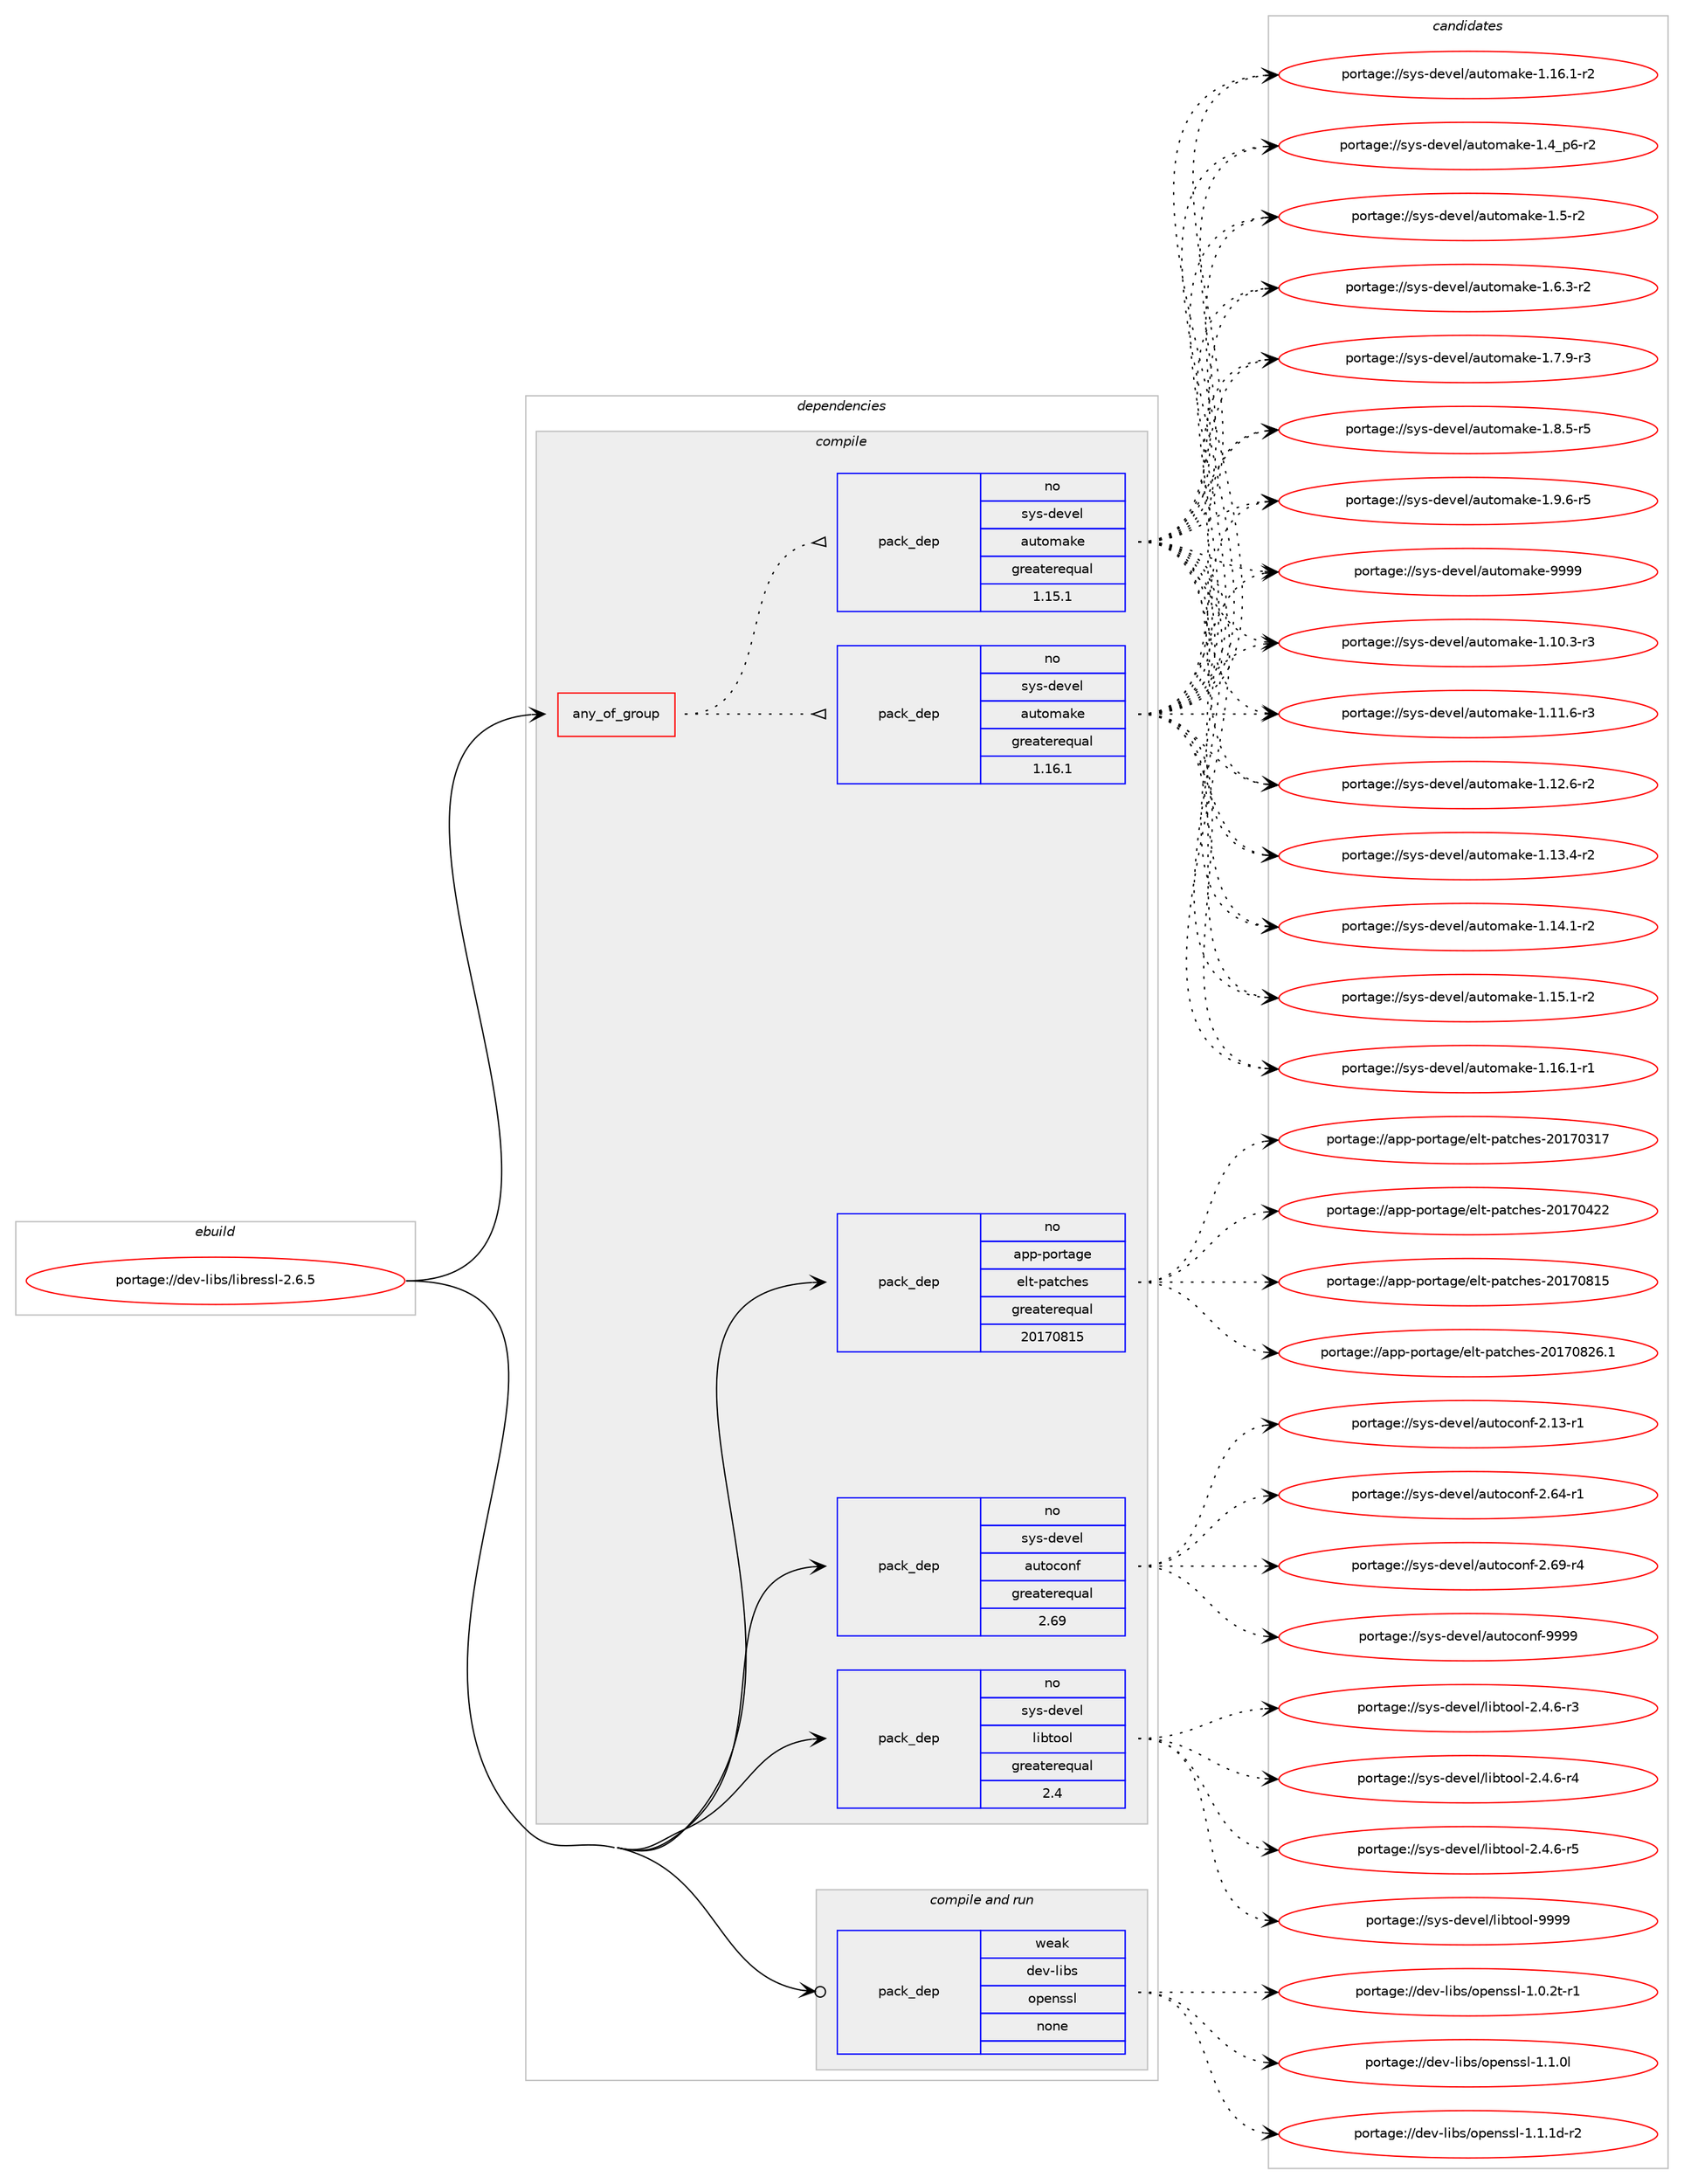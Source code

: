 digraph prolog {

# *************
# Graph options
# *************

newrank=true;
concentrate=true;
compound=true;
graph [rankdir=LR,fontname=Helvetica,fontsize=10,ranksep=1.5];#, ranksep=2.5, nodesep=0.2];
edge  [arrowhead=vee];
node  [fontname=Helvetica,fontsize=10];

# **********
# The ebuild
# **********

subgraph cluster_leftcol {
color=gray;
rank=same;
label=<<i>ebuild</i>>;
id [label="portage://dev-libs/libressl-2.6.5", color=red, width=4, href="../dev-libs/libressl-2.6.5.svg"];
}

# ****************
# The dependencies
# ****************

subgraph cluster_midcol {
color=gray;
label=<<i>dependencies</i>>;
subgraph cluster_compile {
fillcolor="#eeeeee";
style=filled;
label=<<i>compile</i>>;
subgraph any2993 {
dependency102094 [label=<<TABLE BORDER="0" CELLBORDER="1" CELLSPACING="0" CELLPADDING="4"><TR><TD CELLPADDING="10">any_of_group</TD></TR></TABLE>>, shape=none, color=red];subgraph pack77679 {
dependency102095 [label=<<TABLE BORDER="0" CELLBORDER="1" CELLSPACING="0" CELLPADDING="4" WIDTH="220"><TR><TD ROWSPAN="6" CELLPADDING="30">pack_dep</TD></TR><TR><TD WIDTH="110">no</TD></TR><TR><TD>sys-devel</TD></TR><TR><TD>automake</TD></TR><TR><TD>greaterequal</TD></TR><TR><TD>1.16.1</TD></TR></TABLE>>, shape=none, color=blue];
}
dependency102094:e -> dependency102095:w [weight=20,style="dotted",arrowhead="oinv"];
subgraph pack77680 {
dependency102096 [label=<<TABLE BORDER="0" CELLBORDER="1" CELLSPACING="0" CELLPADDING="4" WIDTH="220"><TR><TD ROWSPAN="6" CELLPADDING="30">pack_dep</TD></TR><TR><TD WIDTH="110">no</TD></TR><TR><TD>sys-devel</TD></TR><TR><TD>automake</TD></TR><TR><TD>greaterequal</TD></TR><TR><TD>1.15.1</TD></TR></TABLE>>, shape=none, color=blue];
}
dependency102094:e -> dependency102096:w [weight=20,style="dotted",arrowhead="oinv"];
}
id:e -> dependency102094:w [weight=20,style="solid",arrowhead="vee"];
subgraph pack77681 {
dependency102097 [label=<<TABLE BORDER="0" CELLBORDER="1" CELLSPACING="0" CELLPADDING="4" WIDTH="220"><TR><TD ROWSPAN="6" CELLPADDING="30">pack_dep</TD></TR><TR><TD WIDTH="110">no</TD></TR><TR><TD>app-portage</TD></TR><TR><TD>elt-patches</TD></TR><TR><TD>greaterequal</TD></TR><TR><TD>20170815</TD></TR></TABLE>>, shape=none, color=blue];
}
id:e -> dependency102097:w [weight=20,style="solid",arrowhead="vee"];
subgraph pack77682 {
dependency102098 [label=<<TABLE BORDER="0" CELLBORDER="1" CELLSPACING="0" CELLPADDING="4" WIDTH="220"><TR><TD ROWSPAN="6" CELLPADDING="30">pack_dep</TD></TR><TR><TD WIDTH="110">no</TD></TR><TR><TD>sys-devel</TD></TR><TR><TD>autoconf</TD></TR><TR><TD>greaterequal</TD></TR><TR><TD>2.69</TD></TR></TABLE>>, shape=none, color=blue];
}
id:e -> dependency102098:w [weight=20,style="solid",arrowhead="vee"];
subgraph pack77683 {
dependency102099 [label=<<TABLE BORDER="0" CELLBORDER="1" CELLSPACING="0" CELLPADDING="4" WIDTH="220"><TR><TD ROWSPAN="6" CELLPADDING="30">pack_dep</TD></TR><TR><TD WIDTH="110">no</TD></TR><TR><TD>sys-devel</TD></TR><TR><TD>libtool</TD></TR><TR><TD>greaterequal</TD></TR><TR><TD>2.4</TD></TR></TABLE>>, shape=none, color=blue];
}
id:e -> dependency102099:w [weight=20,style="solid",arrowhead="vee"];
}
subgraph cluster_compileandrun {
fillcolor="#eeeeee";
style=filled;
label=<<i>compile and run</i>>;
subgraph pack77684 {
dependency102100 [label=<<TABLE BORDER="0" CELLBORDER="1" CELLSPACING="0" CELLPADDING="4" WIDTH="220"><TR><TD ROWSPAN="6" CELLPADDING="30">pack_dep</TD></TR><TR><TD WIDTH="110">weak</TD></TR><TR><TD>dev-libs</TD></TR><TR><TD>openssl</TD></TR><TR><TD>none</TD></TR><TR><TD></TD></TR></TABLE>>, shape=none, color=blue];
}
id:e -> dependency102100:w [weight=20,style="solid",arrowhead="odotvee"];
}
subgraph cluster_run {
fillcolor="#eeeeee";
style=filled;
label=<<i>run</i>>;
}
}

# **************
# The candidates
# **************

subgraph cluster_choices {
rank=same;
color=gray;
label=<<i>candidates</i>>;

subgraph choice77679 {
color=black;
nodesep=1;
choiceportage11512111545100101118101108479711711611110997107101454946494846514511451 [label="portage://sys-devel/automake-1.10.3-r3", color=red, width=4,href="../sys-devel/automake-1.10.3-r3.svg"];
choiceportage11512111545100101118101108479711711611110997107101454946494946544511451 [label="portage://sys-devel/automake-1.11.6-r3", color=red, width=4,href="../sys-devel/automake-1.11.6-r3.svg"];
choiceportage11512111545100101118101108479711711611110997107101454946495046544511450 [label="portage://sys-devel/automake-1.12.6-r2", color=red, width=4,href="../sys-devel/automake-1.12.6-r2.svg"];
choiceportage11512111545100101118101108479711711611110997107101454946495146524511450 [label="portage://sys-devel/automake-1.13.4-r2", color=red, width=4,href="../sys-devel/automake-1.13.4-r2.svg"];
choiceportage11512111545100101118101108479711711611110997107101454946495246494511450 [label="portage://sys-devel/automake-1.14.1-r2", color=red, width=4,href="../sys-devel/automake-1.14.1-r2.svg"];
choiceportage11512111545100101118101108479711711611110997107101454946495346494511450 [label="portage://sys-devel/automake-1.15.1-r2", color=red, width=4,href="../sys-devel/automake-1.15.1-r2.svg"];
choiceportage11512111545100101118101108479711711611110997107101454946495446494511449 [label="portage://sys-devel/automake-1.16.1-r1", color=red, width=4,href="../sys-devel/automake-1.16.1-r1.svg"];
choiceportage11512111545100101118101108479711711611110997107101454946495446494511450 [label="portage://sys-devel/automake-1.16.1-r2", color=red, width=4,href="../sys-devel/automake-1.16.1-r2.svg"];
choiceportage115121115451001011181011084797117116111109971071014549465295112544511450 [label="portage://sys-devel/automake-1.4_p6-r2", color=red, width=4,href="../sys-devel/automake-1.4_p6-r2.svg"];
choiceportage11512111545100101118101108479711711611110997107101454946534511450 [label="portage://sys-devel/automake-1.5-r2", color=red, width=4,href="../sys-devel/automake-1.5-r2.svg"];
choiceportage115121115451001011181011084797117116111109971071014549465446514511450 [label="portage://sys-devel/automake-1.6.3-r2", color=red, width=4,href="../sys-devel/automake-1.6.3-r2.svg"];
choiceportage115121115451001011181011084797117116111109971071014549465546574511451 [label="portage://sys-devel/automake-1.7.9-r3", color=red, width=4,href="../sys-devel/automake-1.7.9-r3.svg"];
choiceportage115121115451001011181011084797117116111109971071014549465646534511453 [label="portage://sys-devel/automake-1.8.5-r5", color=red, width=4,href="../sys-devel/automake-1.8.5-r5.svg"];
choiceportage115121115451001011181011084797117116111109971071014549465746544511453 [label="portage://sys-devel/automake-1.9.6-r5", color=red, width=4,href="../sys-devel/automake-1.9.6-r5.svg"];
choiceportage115121115451001011181011084797117116111109971071014557575757 [label="portage://sys-devel/automake-9999", color=red, width=4,href="../sys-devel/automake-9999.svg"];
dependency102095:e -> choiceportage11512111545100101118101108479711711611110997107101454946494846514511451:w [style=dotted,weight="100"];
dependency102095:e -> choiceportage11512111545100101118101108479711711611110997107101454946494946544511451:w [style=dotted,weight="100"];
dependency102095:e -> choiceportage11512111545100101118101108479711711611110997107101454946495046544511450:w [style=dotted,weight="100"];
dependency102095:e -> choiceportage11512111545100101118101108479711711611110997107101454946495146524511450:w [style=dotted,weight="100"];
dependency102095:e -> choiceportage11512111545100101118101108479711711611110997107101454946495246494511450:w [style=dotted,weight="100"];
dependency102095:e -> choiceportage11512111545100101118101108479711711611110997107101454946495346494511450:w [style=dotted,weight="100"];
dependency102095:e -> choiceportage11512111545100101118101108479711711611110997107101454946495446494511449:w [style=dotted,weight="100"];
dependency102095:e -> choiceportage11512111545100101118101108479711711611110997107101454946495446494511450:w [style=dotted,weight="100"];
dependency102095:e -> choiceportage115121115451001011181011084797117116111109971071014549465295112544511450:w [style=dotted,weight="100"];
dependency102095:e -> choiceportage11512111545100101118101108479711711611110997107101454946534511450:w [style=dotted,weight="100"];
dependency102095:e -> choiceportage115121115451001011181011084797117116111109971071014549465446514511450:w [style=dotted,weight="100"];
dependency102095:e -> choiceportage115121115451001011181011084797117116111109971071014549465546574511451:w [style=dotted,weight="100"];
dependency102095:e -> choiceportage115121115451001011181011084797117116111109971071014549465646534511453:w [style=dotted,weight="100"];
dependency102095:e -> choiceportage115121115451001011181011084797117116111109971071014549465746544511453:w [style=dotted,weight="100"];
dependency102095:e -> choiceportage115121115451001011181011084797117116111109971071014557575757:w [style=dotted,weight="100"];
}
subgraph choice77680 {
color=black;
nodesep=1;
choiceportage11512111545100101118101108479711711611110997107101454946494846514511451 [label="portage://sys-devel/automake-1.10.3-r3", color=red, width=4,href="../sys-devel/automake-1.10.3-r3.svg"];
choiceportage11512111545100101118101108479711711611110997107101454946494946544511451 [label="portage://sys-devel/automake-1.11.6-r3", color=red, width=4,href="../sys-devel/automake-1.11.6-r3.svg"];
choiceportage11512111545100101118101108479711711611110997107101454946495046544511450 [label="portage://sys-devel/automake-1.12.6-r2", color=red, width=4,href="../sys-devel/automake-1.12.6-r2.svg"];
choiceportage11512111545100101118101108479711711611110997107101454946495146524511450 [label="portage://sys-devel/automake-1.13.4-r2", color=red, width=4,href="../sys-devel/automake-1.13.4-r2.svg"];
choiceportage11512111545100101118101108479711711611110997107101454946495246494511450 [label="portage://sys-devel/automake-1.14.1-r2", color=red, width=4,href="../sys-devel/automake-1.14.1-r2.svg"];
choiceportage11512111545100101118101108479711711611110997107101454946495346494511450 [label="portage://sys-devel/automake-1.15.1-r2", color=red, width=4,href="../sys-devel/automake-1.15.1-r2.svg"];
choiceportage11512111545100101118101108479711711611110997107101454946495446494511449 [label="portage://sys-devel/automake-1.16.1-r1", color=red, width=4,href="../sys-devel/automake-1.16.1-r1.svg"];
choiceportage11512111545100101118101108479711711611110997107101454946495446494511450 [label="portage://sys-devel/automake-1.16.1-r2", color=red, width=4,href="../sys-devel/automake-1.16.1-r2.svg"];
choiceportage115121115451001011181011084797117116111109971071014549465295112544511450 [label="portage://sys-devel/automake-1.4_p6-r2", color=red, width=4,href="../sys-devel/automake-1.4_p6-r2.svg"];
choiceportage11512111545100101118101108479711711611110997107101454946534511450 [label="portage://sys-devel/automake-1.5-r2", color=red, width=4,href="../sys-devel/automake-1.5-r2.svg"];
choiceportage115121115451001011181011084797117116111109971071014549465446514511450 [label="portage://sys-devel/automake-1.6.3-r2", color=red, width=4,href="../sys-devel/automake-1.6.3-r2.svg"];
choiceportage115121115451001011181011084797117116111109971071014549465546574511451 [label="portage://sys-devel/automake-1.7.9-r3", color=red, width=4,href="../sys-devel/automake-1.7.9-r3.svg"];
choiceportage115121115451001011181011084797117116111109971071014549465646534511453 [label="portage://sys-devel/automake-1.8.5-r5", color=red, width=4,href="../sys-devel/automake-1.8.5-r5.svg"];
choiceportage115121115451001011181011084797117116111109971071014549465746544511453 [label="portage://sys-devel/automake-1.9.6-r5", color=red, width=4,href="../sys-devel/automake-1.9.6-r5.svg"];
choiceportage115121115451001011181011084797117116111109971071014557575757 [label="portage://sys-devel/automake-9999", color=red, width=4,href="../sys-devel/automake-9999.svg"];
dependency102096:e -> choiceportage11512111545100101118101108479711711611110997107101454946494846514511451:w [style=dotted,weight="100"];
dependency102096:e -> choiceportage11512111545100101118101108479711711611110997107101454946494946544511451:w [style=dotted,weight="100"];
dependency102096:e -> choiceportage11512111545100101118101108479711711611110997107101454946495046544511450:w [style=dotted,weight="100"];
dependency102096:e -> choiceportage11512111545100101118101108479711711611110997107101454946495146524511450:w [style=dotted,weight="100"];
dependency102096:e -> choiceportage11512111545100101118101108479711711611110997107101454946495246494511450:w [style=dotted,weight="100"];
dependency102096:e -> choiceportage11512111545100101118101108479711711611110997107101454946495346494511450:w [style=dotted,weight="100"];
dependency102096:e -> choiceportage11512111545100101118101108479711711611110997107101454946495446494511449:w [style=dotted,weight="100"];
dependency102096:e -> choiceportage11512111545100101118101108479711711611110997107101454946495446494511450:w [style=dotted,weight="100"];
dependency102096:e -> choiceportage115121115451001011181011084797117116111109971071014549465295112544511450:w [style=dotted,weight="100"];
dependency102096:e -> choiceportage11512111545100101118101108479711711611110997107101454946534511450:w [style=dotted,weight="100"];
dependency102096:e -> choiceportage115121115451001011181011084797117116111109971071014549465446514511450:w [style=dotted,weight="100"];
dependency102096:e -> choiceportage115121115451001011181011084797117116111109971071014549465546574511451:w [style=dotted,weight="100"];
dependency102096:e -> choiceportage115121115451001011181011084797117116111109971071014549465646534511453:w [style=dotted,weight="100"];
dependency102096:e -> choiceportage115121115451001011181011084797117116111109971071014549465746544511453:w [style=dotted,weight="100"];
dependency102096:e -> choiceportage115121115451001011181011084797117116111109971071014557575757:w [style=dotted,weight="100"];
}
subgraph choice77681 {
color=black;
nodesep=1;
choiceportage97112112451121111141169710310147101108116451129711699104101115455048495548514955 [label="portage://app-portage/elt-patches-20170317", color=red, width=4,href="../app-portage/elt-patches-20170317.svg"];
choiceportage97112112451121111141169710310147101108116451129711699104101115455048495548525050 [label="portage://app-portage/elt-patches-20170422", color=red, width=4,href="../app-portage/elt-patches-20170422.svg"];
choiceportage97112112451121111141169710310147101108116451129711699104101115455048495548564953 [label="portage://app-portage/elt-patches-20170815", color=red, width=4,href="../app-portage/elt-patches-20170815.svg"];
choiceportage971121124511211111411697103101471011081164511297116991041011154550484955485650544649 [label="portage://app-portage/elt-patches-20170826.1", color=red, width=4,href="../app-portage/elt-patches-20170826.1.svg"];
dependency102097:e -> choiceportage97112112451121111141169710310147101108116451129711699104101115455048495548514955:w [style=dotted,weight="100"];
dependency102097:e -> choiceportage97112112451121111141169710310147101108116451129711699104101115455048495548525050:w [style=dotted,weight="100"];
dependency102097:e -> choiceportage97112112451121111141169710310147101108116451129711699104101115455048495548564953:w [style=dotted,weight="100"];
dependency102097:e -> choiceportage971121124511211111411697103101471011081164511297116991041011154550484955485650544649:w [style=dotted,weight="100"];
}
subgraph choice77682 {
color=black;
nodesep=1;
choiceportage1151211154510010111810110847971171161119911111010245504649514511449 [label="portage://sys-devel/autoconf-2.13-r1", color=red, width=4,href="../sys-devel/autoconf-2.13-r1.svg"];
choiceportage1151211154510010111810110847971171161119911111010245504654524511449 [label="portage://sys-devel/autoconf-2.64-r1", color=red, width=4,href="../sys-devel/autoconf-2.64-r1.svg"];
choiceportage1151211154510010111810110847971171161119911111010245504654574511452 [label="portage://sys-devel/autoconf-2.69-r4", color=red, width=4,href="../sys-devel/autoconf-2.69-r4.svg"];
choiceportage115121115451001011181011084797117116111991111101024557575757 [label="portage://sys-devel/autoconf-9999", color=red, width=4,href="../sys-devel/autoconf-9999.svg"];
dependency102098:e -> choiceportage1151211154510010111810110847971171161119911111010245504649514511449:w [style=dotted,weight="100"];
dependency102098:e -> choiceportage1151211154510010111810110847971171161119911111010245504654524511449:w [style=dotted,weight="100"];
dependency102098:e -> choiceportage1151211154510010111810110847971171161119911111010245504654574511452:w [style=dotted,weight="100"];
dependency102098:e -> choiceportage115121115451001011181011084797117116111991111101024557575757:w [style=dotted,weight="100"];
}
subgraph choice77683 {
color=black;
nodesep=1;
choiceportage1151211154510010111810110847108105981161111111084550465246544511451 [label="portage://sys-devel/libtool-2.4.6-r3", color=red, width=4,href="../sys-devel/libtool-2.4.6-r3.svg"];
choiceportage1151211154510010111810110847108105981161111111084550465246544511452 [label="portage://sys-devel/libtool-2.4.6-r4", color=red, width=4,href="../sys-devel/libtool-2.4.6-r4.svg"];
choiceportage1151211154510010111810110847108105981161111111084550465246544511453 [label="portage://sys-devel/libtool-2.4.6-r5", color=red, width=4,href="../sys-devel/libtool-2.4.6-r5.svg"];
choiceportage1151211154510010111810110847108105981161111111084557575757 [label="portage://sys-devel/libtool-9999", color=red, width=4,href="../sys-devel/libtool-9999.svg"];
dependency102099:e -> choiceportage1151211154510010111810110847108105981161111111084550465246544511451:w [style=dotted,weight="100"];
dependency102099:e -> choiceportage1151211154510010111810110847108105981161111111084550465246544511452:w [style=dotted,weight="100"];
dependency102099:e -> choiceportage1151211154510010111810110847108105981161111111084550465246544511453:w [style=dotted,weight="100"];
dependency102099:e -> choiceportage1151211154510010111810110847108105981161111111084557575757:w [style=dotted,weight="100"];
}
subgraph choice77684 {
color=black;
nodesep=1;
choiceportage1001011184510810598115471111121011101151151084549464846501164511449 [label="portage://dev-libs/openssl-1.0.2t-r1", color=red, width=4,href="../dev-libs/openssl-1.0.2t-r1.svg"];
choiceportage100101118451081059811547111112101110115115108454946494648108 [label="portage://dev-libs/openssl-1.1.0l", color=red, width=4,href="../dev-libs/openssl-1.1.0l.svg"];
choiceportage1001011184510810598115471111121011101151151084549464946491004511450 [label="portage://dev-libs/openssl-1.1.1d-r2", color=red, width=4,href="../dev-libs/openssl-1.1.1d-r2.svg"];
dependency102100:e -> choiceportage1001011184510810598115471111121011101151151084549464846501164511449:w [style=dotted,weight="100"];
dependency102100:e -> choiceportage100101118451081059811547111112101110115115108454946494648108:w [style=dotted,weight="100"];
dependency102100:e -> choiceportage1001011184510810598115471111121011101151151084549464946491004511450:w [style=dotted,weight="100"];
}
}

}
